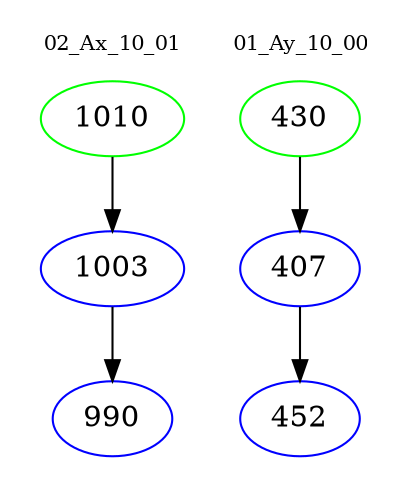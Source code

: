 digraph{
subgraph cluster_0 {
color = white
label = "02_Ax_10_01";
fontsize=10;
T0_1010 [label="1010", color="green"]
T0_1010 -> T0_1003 [color="black"]
T0_1003 [label="1003", color="blue"]
T0_1003 -> T0_990 [color="black"]
T0_990 [label="990", color="blue"]
}
subgraph cluster_1 {
color = white
label = "01_Ay_10_00";
fontsize=10;
T1_430 [label="430", color="green"]
T1_430 -> T1_407 [color="black"]
T1_407 [label="407", color="blue"]
T1_407 -> T1_452 [color="black"]
T1_452 [label="452", color="blue"]
}
}
